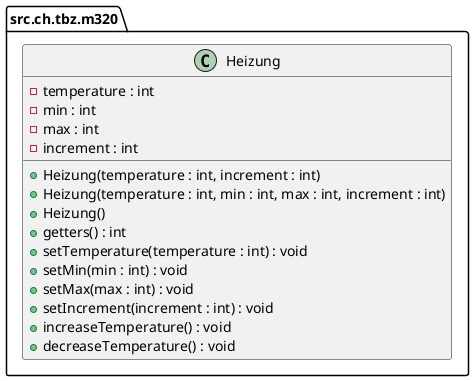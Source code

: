 @startuml
set separator none
package src.ch.tbz.m320 {
    class Heizung{
        - temperature : int
        - min : int
        - max : int
        - increment : int
        + Heizung(temperature : int, increment : int)
        + Heizung(temperature : int, min : int, max : int, increment : int)
        + Heizung()
        + getters() : int
        + setTemperature(temperature : int) : void
        + setMin(min : int) : void
        + setMax(max : int) : void
        + setIncrement(increment : int) : void
        + increaseTemperature() : void
        + decreaseTemperature() : void
    }
@enduml
